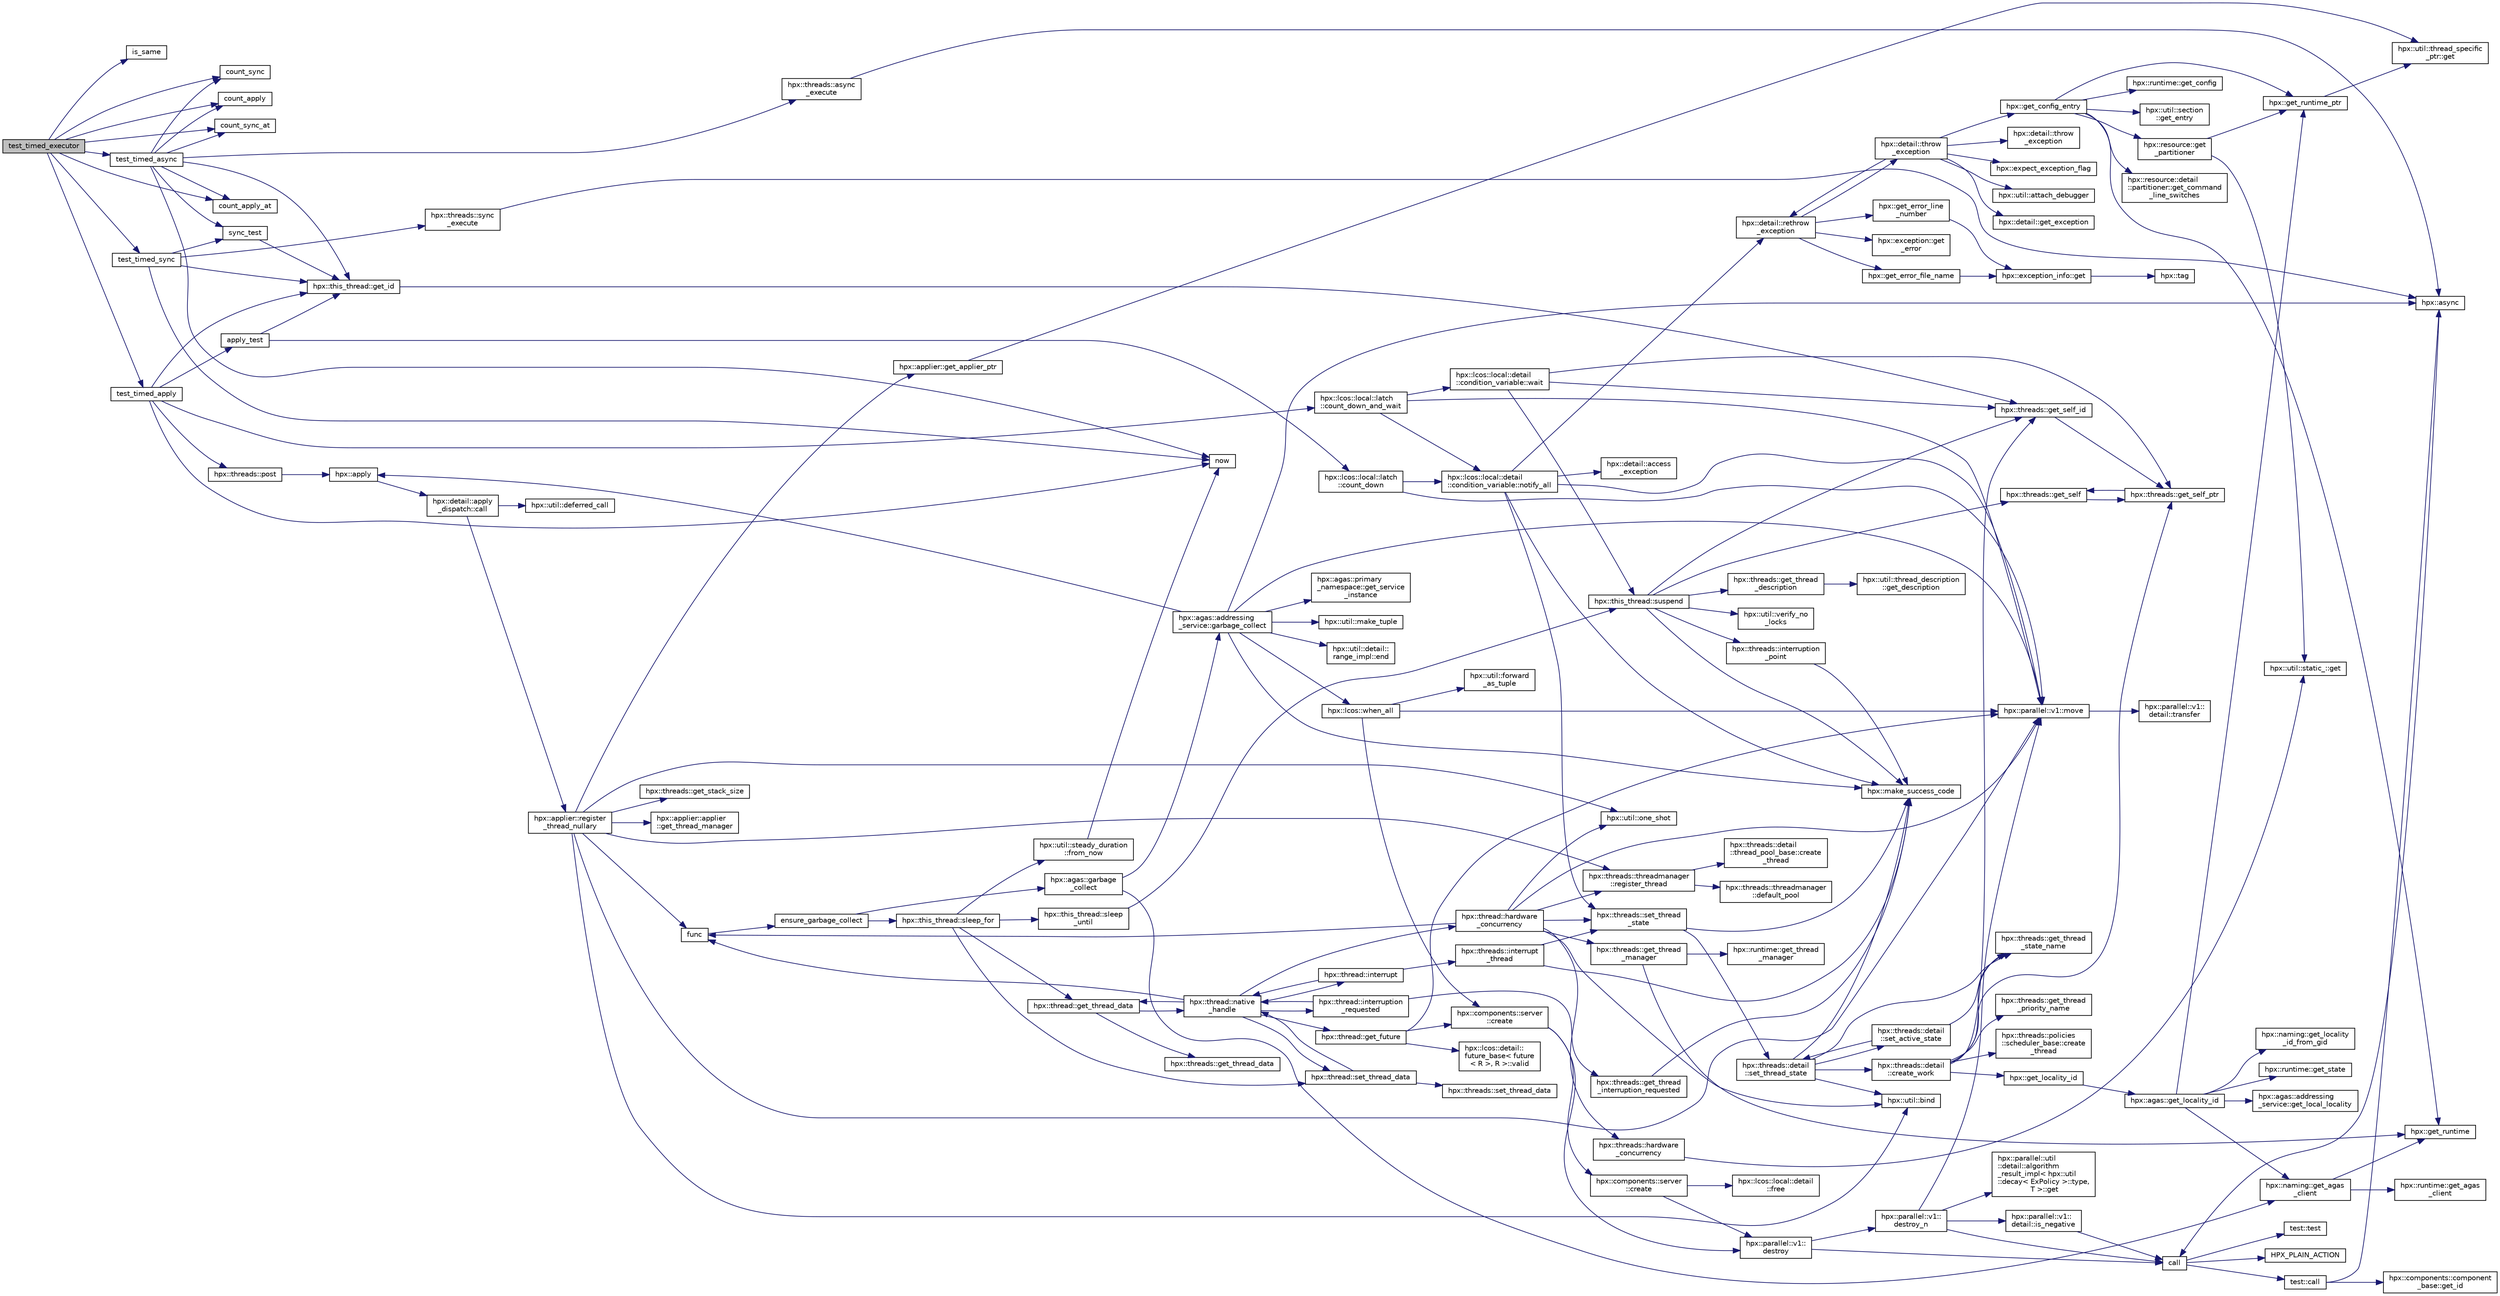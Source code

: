 digraph "test_timed_executor"
{
  edge [fontname="Helvetica",fontsize="10",labelfontname="Helvetica",labelfontsize="10"];
  node [fontname="Helvetica",fontsize="10",shape=record];
  rankdir="LR";
  Node219 [label="test_timed_executor",height=0.2,width=0.4,color="black", fillcolor="grey75", style="filled", fontcolor="black"];
  Node219 -> Node220 [color="midnightblue",fontsize="10",style="solid",fontname="Helvetica"];
  Node220 [label="is_same",height=0.2,width=0.4,color="black", fillcolor="white", style="filled",URL="$dc/d9b/cxx11__function__template__default__args_8cpp.html#a6f89070a65b8f485253d68bfebb79b26"];
  Node219 -> Node221 [color="midnightblue",fontsize="10",style="solid",fontname="Helvetica"];
  Node221 [label="count_sync",height=0.2,width=0.4,color="black", fillcolor="white", style="filled",URL="$d0/dc2/minimal__timed__sync__executor_8cpp.html#a1529cb29e9f7f03a49affd71bf6e8130"];
  Node219 -> Node222 [color="midnightblue",fontsize="10",style="solid",fontname="Helvetica"];
  Node222 [label="count_apply",height=0.2,width=0.4,color="black", fillcolor="white", style="filled",URL="$d0/dc2/minimal__timed__sync__executor_8cpp.html#a7136ebd20451d7ed187079722cc92aaa"];
  Node219 -> Node223 [color="midnightblue",fontsize="10",style="solid",fontname="Helvetica"];
  Node223 [label="count_sync_at",height=0.2,width=0.4,color="black", fillcolor="white", style="filled",URL="$d0/dc2/minimal__timed__sync__executor_8cpp.html#a17c907df961643c3ab9f9d13aa050aa3"];
  Node219 -> Node224 [color="midnightblue",fontsize="10",style="solid",fontname="Helvetica"];
  Node224 [label="count_apply_at",height=0.2,width=0.4,color="black", fillcolor="white", style="filled",URL="$d0/dc2/minimal__timed__sync__executor_8cpp.html#a47319bcf365d142aae0265be759ee353"];
  Node219 -> Node225 [color="midnightblue",fontsize="10",style="solid",fontname="Helvetica"];
  Node225 [label="test_timed_apply",height=0.2,width=0.4,color="black", fillcolor="white", style="filled",URL="$d0/dc2/minimal__timed__sync__executor_8cpp.html#a4efa415d3bbbec720c16e167505810e9"];
  Node225 -> Node226 [color="midnightblue",fontsize="10",style="solid",fontname="Helvetica"];
  Node226 [label="hpx::threads::post",height=0.2,width=0.4,color="black", fillcolor="white", style="filled",URL="$d7/d28/namespacehpx_1_1threads.html#afab2aa23b3ae91fb9607750081eb60c6"];
  Node226 -> Node227 [color="midnightblue",fontsize="10",style="solid",fontname="Helvetica"];
  Node227 [label="hpx::apply",height=0.2,width=0.4,color="black", fillcolor="white", style="filled",URL="$d8/d83/namespacehpx.html#aa87762f0db0731d385f3fdfdb25d59fc"];
  Node227 -> Node228 [color="midnightblue",fontsize="10",style="solid",fontname="Helvetica"];
  Node228 [label="hpx::detail::apply\l_dispatch::call",height=0.2,width=0.4,color="black", fillcolor="white", style="filled",URL="$db/de8/structhpx_1_1detail_1_1apply__dispatch.html#a0755fab16d281e74bcff0f8045be9459"];
  Node228 -> Node229 [color="midnightblue",fontsize="10",style="solid",fontname="Helvetica"];
  Node229 [label="hpx::applier::register\l_thread_nullary",height=0.2,width=0.4,color="black", fillcolor="white", style="filled",URL="$d8/dcb/namespacehpx_1_1applier.html#a401cd1145927e58d74d1eb52aaccd936"];
  Node229 -> Node230 [color="midnightblue",fontsize="10",style="solid",fontname="Helvetica"];
  Node230 [label="hpx::applier::get_applier_ptr",height=0.2,width=0.4,color="black", fillcolor="white", style="filled",URL="$d8/dcb/namespacehpx_1_1applier.html#a617483cf2b77ad3a0aa428ade7b35299"];
  Node230 -> Node231 [color="midnightblue",fontsize="10",style="solid",fontname="Helvetica"];
  Node231 [label="hpx::util::thread_specific\l_ptr::get",height=0.2,width=0.4,color="black", fillcolor="white", style="filled",URL="$d4/d4c/structhpx_1_1util_1_1thread__specific__ptr.html#a3b27d8520710478aa41d1f74206bdba9"];
  Node229 -> Node232 [color="midnightblue",fontsize="10",style="solid",fontname="Helvetica"];
  Node232 [label="func",height=0.2,width=0.4,color="black", fillcolor="white", style="filled",URL="$d8/dfd/id__type__ref__counting__1032_8cpp.html#ab811b86ea5107ffb3351fcaa29d2c652"];
  Node232 -> Node233 [color="midnightblue",fontsize="10",style="solid",fontname="Helvetica"];
  Node233 [label="ensure_garbage_collect",height=0.2,width=0.4,color="black", fillcolor="white", style="filled",URL="$d8/dfd/id__type__ref__counting__1032_8cpp.html#a5264b94bf7c262ac0e521fb290d476d5"];
  Node233 -> Node234 [color="midnightblue",fontsize="10",style="solid",fontname="Helvetica"];
  Node234 [label="hpx::this_thread::sleep_for",height=0.2,width=0.4,color="black", fillcolor="white", style="filled",URL="$d9/d52/namespacehpx_1_1this__thread.html#afc042a5a5fa52eef2d1d177a343435cf"];
  Node234 -> Node235 [color="midnightblue",fontsize="10",style="solid",fontname="Helvetica"];
  Node235 [label="hpx::this_thread::sleep\l_until",height=0.2,width=0.4,color="black", fillcolor="white", style="filled",URL="$d9/d52/namespacehpx_1_1this__thread.html#ae12a853980115b23ff0ab8ca06622658"];
  Node235 -> Node236 [color="midnightblue",fontsize="10",style="solid",fontname="Helvetica"];
  Node236 [label="hpx::this_thread::suspend",height=0.2,width=0.4,color="black", fillcolor="white", style="filled",URL="$d9/d52/namespacehpx_1_1this__thread.html#aca220026fb3014c0881d129fe31c0073"];
  Node236 -> Node237 [color="midnightblue",fontsize="10",style="solid",fontname="Helvetica"];
  Node237 [label="hpx::threads::get_self",height=0.2,width=0.4,color="black", fillcolor="white", style="filled",URL="$d7/d28/namespacehpx_1_1threads.html#a07daf4d6d29233f20d66d41ab7b5b8e8"];
  Node237 -> Node238 [color="midnightblue",fontsize="10",style="solid",fontname="Helvetica"];
  Node238 [label="hpx::threads::get_self_ptr",height=0.2,width=0.4,color="black", fillcolor="white", style="filled",URL="$d7/d28/namespacehpx_1_1threads.html#a22877ae347ad884cde3a51397dad6c53"];
  Node238 -> Node237 [color="midnightblue",fontsize="10",style="solid",fontname="Helvetica"];
  Node236 -> Node239 [color="midnightblue",fontsize="10",style="solid",fontname="Helvetica"];
  Node239 [label="hpx::threads::get_self_id",height=0.2,width=0.4,color="black", fillcolor="white", style="filled",URL="$d7/d28/namespacehpx_1_1threads.html#afafe0f900b9fac3d4ed3c747625c1cfe"];
  Node239 -> Node238 [color="midnightblue",fontsize="10",style="solid",fontname="Helvetica"];
  Node236 -> Node240 [color="midnightblue",fontsize="10",style="solid",fontname="Helvetica"];
  Node240 [label="hpx::threads::interruption\l_point",height=0.2,width=0.4,color="black", fillcolor="white", style="filled",URL="$d7/d28/namespacehpx_1_1threads.html#ada6ec56a12b050707311d8c628089059"];
  Node240 -> Node241 [color="midnightblue",fontsize="10",style="solid",fontname="Helvetica"];
  Node241 [label="hpx::make_success_code",height=0.2,width=0.4,color="black", fillcolor="white", style="filled",URL="$d8/d83/namespacehpx.html#a0e8512a8f49e2a6c8185061181419d8f",tooltip="Returns error_code(hpx::success, \"success\", mode). "];
  Node236 -> Node242 [color="midnightblue",fontsize="10",style="solid",fontname="Helvetica"];
  Node242 [label="hpx::util::verify_no\l_locks",height=0.2,width=0.4,color="black", fillcolor="white", style="filled",URL="$df/dad/namespacehpx_1_1util.html#ae0e1837ee6f09b79b26c2e788d2e9fc9"];
  Node236 -> Node243 [color="midnightblue",fontsize="10",style="solid",fontname="Helvetica"];
  Node243 [label="hpx::threads::get_thread\l_description",height=0.2,width=0.4,color="black", fillcolor="white", style="filled",URL="$d7/d28/namespacehpx_1_1threads.html#a42fc18a7a680f4e8bc633a4b4c956701"];
  Node243 -> Node244 [color="midnightblue",fontsize="10",style="solid",fontname="Helvetica"];
  Node244 [label="hpx::util::thread_description\l::get_description",height=0.2,width=0.4,color="black", fillcolor="white", style="filled",URL="$df/d9e/structhpx_1_1util_1_1thread__description.html#a8c834e14eca6eb228188022577f9f952"];
  Node236 -> Node241 [color="midnightblue",fontsize="10",style="solid",fontname="Helvetica"];
  Node234 -> Node245 [color="midnightblue",fontsize="10",style="solid",fontname="Helvetica"];
  Node245 [label="hpx::util::steady_duration\l::from_now",height=0.2,width=0.4,color="black", fillcolor="white", style="filled",URL="$d9/d4f/classhpx_1_1util_1_1steady__duration.html#a0132206d767cd0f7395507b40111a153"];
  Node245 -> Node246 [color="midnightblue",fontsize="10",style="solid",fontname="Helvetica"];
  Node246 [label="now",height=0.2,width=0.4,color="black", fillcolor="white", style="filled",URL="$de/db3/1d__stencil__1__omp_8cpp.html#a89e9667753dccfac455bd37a7a3a7b16"];
  Node234 -> Node247 [color="midnightblue",fontsize="10",style="solid",fontname="Helvetica"];
  Node247 [label="hpx::thread::get_thread_data",height=0.2,width=0.4,color="black", fillcolor="white", style="filled",URL="$de/d9b/classhpx_1_1thread.html#a4535ef82cec3b953d2c941d20e3e3904"];
  Node247 -> Node248 [color="midnightblue",fontsize="10",style="solid",fontname="Helvetica"];
  Node248 [label="hpx::threads::get_thread_data",height=0.2,width=0.4,color="black", fillcolor="white", style="filled",URL="$d7/d28/namespacehpx_1_1threads.html#a8737931ff6303807225f735b2b384ae4"];
  Node247 -> Node249 [color="midnightblue",fontsize="10",style="solid",fontname="Helvetica"];
  Node249 [label="hpx::thread::native\l_handle",height=0.2,width=0.4,color="black", fillcolor="white", style="filled",URL="$de/d9b/classhpx_1_1thread.html#acf48190d264ab64c1c4ec99d0b421b5a"];
  Node249 -> Node250 [color="midnightblue",fontsize="10",style="solid",fontname="Helvetica"];
  Node250 [label="hpx::thread::hardware\l_concurrency",height=0.2,width=0.4,color="black", fillcolor="white", style="filled",URL="$de/d9b/classhpx_1_1thread.html#a8e4fff210e02485ba493bc3a2a956c03"];
  Node250 -> Node251 [color="midnightblue",fontsize="10",style="solid",fontname="Helvetica"];
  Node251 [label="hpx::threads::hardware\l_concurrency",height=0.2,width=0.4,color="black", fillcolor="white", style="filled",URL="$d7/d28/namespacehpx_1_1threads.html#aa8752a235478d2ad7b5ac467b63ab527"];
  Node251 -> Node252 [color="midnightblue",fontsize="10",style="solid",fontname="Helvetica"];
  Node252 [label="hpx::util::static_::get",height=0.2,width=0.4,color="black", fillcolor="white", style="filled",URL="$d3/dbb/structhpx_1_1util_1_1static__.html#a2967c633948a3bf17a3b5405ef5a8318"];
  Node250 -> Node232 [color="midnightblue",fontsize="10",style="solid",fontname="Helvetica"];
  Node250 -> Node253 [color="midnightblue",fontsize="10",style="solid",fontname="Helvetica"];
  Node253 [label="hpx::util::bind",height=0.2,width=0.4,color="black", fillcolor="white", style="filled",URL="$df/dad/namespacehpx_1_1util.html#ad844caedf82a0173d6909d910c3e48c6"];
  Node250 -> Node254 [color="midnightblue",fontsize="10",style="solid",fontname="Helvetica"];
  Node254 [label="hpx::util::one_shot",height=0.2,width=0.4,color="black", fillcolor="white", style="filled",URL="$df/dad/namespacehpx_1_1util.html#a273e61be42a72415291e0ec0a4f28c7a"];
  Node250 -> Node255 [color="midnightblue",fontsize="10",style="solid",fontname="Helvetica"];
  Node255 [label="hpx::parallel::v1::move",height=0.2,width=0.4,color="black", fillcolor="white", style="filled",URL="$db/db9/namespacehpx_1_1parallel_1_1v1.html#aa7c4ede081ce786c9d1eb1adff495cfc"];
  Node255 -> Node256 [color="midnightblue",fontsize="10",style="solid",fontname="Helvetica"];
  Node256 [label="hpx::parallel::v1::\ldetail::transfer",height=0.2,width=0.4,color="black", fillcolor="white", style="filled",URL="$d2/ddd/namespacehpx_1_1parallel_1_1v1_1_1detail.html#ab1b56a05e1885ca7cc7ffa1804dd2f3c"];
  Node250 -> Node257 [color="midnightblue",fontsize="10",style="solid",fontname="Helvetica"];
  Node257 [label="hpx::threads::get_thread\l_manager",height=0.2,width=0.4,color="black", fillcolor="white", style="filled",URL="$d7/d28/namespacehpx_1_1threads.html#a076973c3a53beadde7d967e22c4f6cce"];
  Node257 -> Node258 [color="midnightblue",fontsize="10",style="solid",fontname="Helvetica"];
  Node258 [label="hpx::get_runtime",height=0.2,width=0.4,color="black", fillcolor="white", style="filled",URL="$d8/d83/namespacehpx.html#aef902cc6c7dd3b9fbadf34d1e850a070"];
  Node257 -> Node259 [color="midnightblue",fontsize="10",style="solid",fontname="Helvetica"];
  Node259 [label="hpx::runtime::get_thread\l_manager",height=0.2,width=0.4,color="black", fillcolor="white", style="filled",URL="$d0/d7b/classhpx_1_1runtime.html#a865b12d57fcd44a8d3dda3e35414f563"];
  Node250 -> Node260 [color="midnightblue",fontsize="10",style="solid",fontname="Helvetica"];
  Node260 [label="hpx::threads::threadmanager\l::register_thread",height=0.2,width=0.4,color="black", fillcolor="white", style="filled",URL="$d5/daa/classhpx_1_1threads_1_1threadmanager.html#a7f79c7578e08a60ca45eb276ce8133d8"];
  Node260 -> Node261 [color="midnightblue",fontsize="10",style="solid",fontname="Helvetica"];
  Node261 [label="hpx::threads::threadmanager\l::default_pool",height=0.2,width=0.4,color="black", fillcolor="white", style="filled",URL="$d5/daa/classhpx_1_1threads_1_1threadmanager.html#a851f067d03b5dd1c5e6a9a6a841e05df"];
  Node260 -> Node262 [color="midnightblue",fontsize="10",style="solid",fontname="Helvetica"];
  Node262 [label="hpx::threads::detail\l::thread_pool_base::create\l_thread",height=0.2,width=0.4,color="black", fillcolor="white", style="filled",URL="$de/dae/classhpx_1_1threads_1_1detail_1_1thread__pool__base.html#ad35d3779eef6f4528e62a26d71b34b34"];
  Node250 -> Node263 [color="midnightblue",fontsize="10",style="solid",fontname="Helvetica"];
  Node263 [label="hpx::threads::set_thread\l_state",height=0.2,width=0.4,color="black", fillcolor="white", style="filled",URL="$d7/d28/namespacehpx_1_1threads.html#ac0690ad16ad778bcc79dcd727cc33025",tooltip="Set the thread state of the thread referenced by the thread_id id. "];
  Node263 -> Node241 [color="midnightblue",fontsize="10",style="solid",fontname="Helvetica"];
  Node263 -> Node264 [color="midnightblue",fontsize="10",style="solid",fontname="Helvetica"];
  Node264 [label="hpx::threads::detail\l::set_thread_state",height=0.2,width=0.4,color="black", fillcolor="white", style="filled",URL="$d2/dd1/namespacehpx_1_1threads_1_1detail.html#af85ddc854c4a149bf1738eb1b111b9ab"];
  Node264 -> Node265 [color="midnightblue",fontsize="10",style="solid",fontname="Helvetica"];
  Node265 [label="hpx::threads::get_thread\l_state_name",height=0.2,width=0.4,color="black", fillcolor="white", style="filled",URL="$d7/d28/namespacehpx_1_1threads.html#a26f91ea8d2195f165c033241c5cd11db"];
  Node264 -> Node241 [color="midnightblue",fontsize="10",style="solid",fontname="Helvetica"];
  Node264 -> Node253 [color="midnightblue",fontsize="10",style="solid",fontname="Helvetica"];
  Node264 -> Node266 [color="midnightblue",fontsize="10",style="solid",fontname="Helvetica"];
  Node266 [label="hpx::threads::detail\l::set_active_state",height=0.2,width=0.4,color="black", fillcolor="white", style="filled",URL="$d2/dd1/namespacehpx_1_1threads_1_1detail.html#a45884a5bf04ad66a4f259231a3947e76"];
  Node266 -> Node265 [color="midnightblue",fontsize="10",style="solid",fontname="Helvetica"];
  Node266 -> Node264 [color="midnightblue",fontsize="10",style="solid",fontname="Helvetica"];
  Node264 -> Node267 [color="midnightblue",fontsize="10",style="solid",fontname="Helvetica"];
  Node267 [label="hpx::threads::detail\l::create_work",height=0.2,width=0.4,color="black", fillcolor="white", style="filled",URL="$d2/dd1/namespacehpx_1_1threads_1_1detail.html#ae22384a3c1b1a1940032fad068fb54b1"];
  Node267 -> Node265 [color="midnightblue",fontsize="10",style="solid",fontname="Helvetica"];
  Node267 -> Node268 [color="midnightblue",fontsize="10",style="solid",fontname="Helvetica"];
  Node268 [label="hpx::threads::get_thread\l_priority_name",height=0.2,width=0.4,color="black", fillcolor="white", style="filled",URL="$d7/d28/namespacehpx_1_1threads.html#a9c6b2fec0c1cf5b06ff83ce756ca6d42"];
  Node267 -> Node238 [color="midnightblue",fontsize="10",style="solid",fontname="Helvetica"];
  Node267 -> Node239 [color="midnightblue",fontsize="10",style="solid",fontname="Helvetica"];
  Node267 -> Node269 [color="midnightblue",fontsize="10",style="solid",fontname="Helvetica"];
  Node269 [label="hpx::get_locality_id",height=0.2,width=0.4,color="black", fillcolor="white", style="filled",URL="$d8/d83/namespacehpx.html#a158d7c54a657bb364c1704033010697b",tooltip="Return the number of the locality this function is being called from. "];
  Node269 -> Node270 [color="midnightblue",fontsize="10",style="solid",fontname="Helvetica"];
  Node270 [label="hpx::agas::get_locality_id",height=0.2,width=0.4,color="black", fillcolor="white", style="filled",URL="$dc/d54/namespacehpx_1_1agas.html#a491cc2ddecdf0f1a9129900caa6a4d3e"];
  Node270 -> Node271 [color="midnightblue",fontsize="10",style="solid",fontname="Helvetica"];
  Node271 [label="hpx::get_runtime_ptr",height=0.2,width=0.4,color="black", fillcolor="white", style="filled",URL="$d8/d83/namespacehpx.html#af29daf2bb3e01b4d6495a1742b6cce64"];
  Node271 -> Node231 [color="midnightblue",fontsize="10",style="solid",fontname="Helvetica"];
  Node270 -> Node272 [color="midnightblue",fontsize="10",style="solid",fontname="Helvetica"];
  Node272 [label="hpx::runtime::get_state",height=0.2,width=0.4,color="black", fillcolor="white", style="filled",URL="$d0/d7b/classhpx_1_1runtime.html#ab405f80e060dac95d624520f38b0524c"];
  Node270 -> Node273 [color="midnightblue",fontsize="10",style="solid",fontname="Helvetica"];
  Node273 [label="hpx::naming::get_agas\l_client",height=0.2,width=0.4,color="black", fillcolor="white", style="filled",URL="$d4/dc9/namespacehpx_1_1naming.html#a0408fffd5d34b620712a801b0ae3b032"];
  Node273 -> Node258 [color="midnightblue",fontsize="10",style="solid",fontname="Helvetica"];
  Node273 -> Node274 [color="midnightblue",fontsize="10",style="solid",fontname="Helvetica"];
  Node274 [label="hpx::runtime::get_agas\l_client",height=0.2,width=0.4,color="black", fillcolor="white", style="filled",URL="$d0/d7b/classhpx_1_1runtime.html#aeb5dddd30d6b9861669af8ad44d1a96a"];
  Node270 -> Node275 [color="midnightblue",fontsize="10",style="solid",fontname="Helvetica"];
  Node275 [label="hpx::agas::addressing\l_service::get_local_locality",height=0.2,width=0.4,color="black", fillcolor="white", style="filled",URL="$db/d58/structhpx_1_1agas_1_1addressing__service.html#ab52c19a37c2a7a006c6c15f90ad0539c"];
  Node270 -> Node276 [color="midnightblue",fontsize="10",style="solid",fontname="Helvetica"];
  Node276 [label="hpx::naming::get_locality\l_id_from_gid",height=0.2,width=0.4,color="black", fillcolor="white", style="filled",URL="$d4/dc9/namespacehpx_1_1naming.html#a7fd43037784560bd04fda9b49e33529f"];
  Node267 -> Node277 [color="midnightblue",fontsize="10",style="solid",fontname="Helvetica"];
  Node277 [label="hpx::threads::policies\l::scheduler_base::create\l_thread",height=0.2,width=0.4,color="black", fillcolor="white", style="filled",URL="$dd/d7e/structhpx_1_1threads_1_1policies_1_1scheduler__base.html#ad3b05cd7f363cc8e8410ce368c3794e0"];
  Node249 -> Node278 [color="midnightblue",fontsize="10",style="solid",fontname="Helvetica"];
  Node278 [label="hpx::thread::interrupt",height=0.2,width=0.4,color="black", fillcolor="white", style="filled",URL="$de/d9b/classhpx_1_1thread.html#ac34d0d033aa743c476a79dbc2e1a8a39"];
  Node278 -> Node279 [color="midnightblue",fontsize="10",style="solid",fontname="Helvetica"];
  Node279 [label="hpx::threads::interrupt\l_thread",height=0.2,width=0.4,color="black", fillcolor="white", style="filled",URL="$d7/d28/namespacehpx_1_1threads.html#a6bdda1a2aab61b9b13d274b5155d7e73"];
  Node279 -> Node241 [color="midnightblue",fontsize="10",style="solid",fontname="Helvetica"];
  Node279 -> Node263 [color="midnightblue",fontsize="10",style="solid",fontname="Helvetica"];
  Node278 -> Node249 [color="midnightblue",fontsize="10",style="solid",fontname="Helvetica"];
  Node249 -> Node280 [color="midnightblue",fontsize="10",style="solid",fontname="Helvetica"];
  Node280 [label="hpx::thread::interruption\l_requested",height=0.2,width=0.4,color="black", fillcolor="white", style="filled",URL="$de/d9b/classhpx_1_1thread.html#a33276bb4c20bbb0b1978944e18ef71b8"];
  Node280 -> Node281 [color="midnightblue",fontsize="10",style="solid",fontname="Helvetica"];
  Node281 [label="hpx::threads::get_thread\l_interruption_requested",height=0.2,width=0.4,color="black", fillcolor="white", style="filled",URL="$d7/d28/namespacehpx_1_1threads.html#ae64a7fdb8b5c8bac7be0c8282672a03b"];
  Node281 -> Node241 [color="midnightblue",fontsize="10",style="solid",fontname="Helvetica"];
  Node280 -> Node249 [color="midnightblue",fontsize="10",style="solid",fontname="Helvetica"];
  Node249 -> Node282 [color="midnightblue",fontsize="10",style="solid",fontname="Helvetica"];
  Node282 [label="hpx::thread::get_future",height=0.2,width=0.4,color="black", fillcolor="white", style="filled",URL="$de/d9b/classhpx_1_1thread.html#a87fdb0d8da826366fc190ed224900a64"];
  Node282 -> Node283 [color="midnightblue",fontsize="10",style="solid",fontname="Helvetica"];
  Node283 [label="hpx::lcos::detail::\lfuture_base\< future\l\< R \>, R \>::valid",height=0.2,width=0.4,color="black", fillcolor="white", style="filled",URL="$d5/dd7/classhpx_1_1lcos_1_1detail_1_1future__base.html#aaf7beb7374815614363033bd96573e75"];
  Node282 -> Node284 [color="midnightblue",fontsize="10",style="solid",fontname="Helvetica"];
  Node284 [label="hpx::components::server\l::create",height=0.2,width=0.4,color="black", fillcolor="white", style="filled",URL="$d2/da2/namespacehpx_1_1components_1_1server.html#ac776c89f3d68ceb910e8cee9fa937ab4",tooltip="Create arrays of components using their default constructor. "];
  Node284 -> Node285 [color="midnightblue",fontsize="10",style="solid",fontname="Helvetica"];
  Node285 [label="hpx::components::server\l::create",height=0.2,width=0.4,color="black", fillcolor="white", style="filled",URL="$d2/da2/namespacehpx_1_1components_1_1server.html#a77d26de181c97b444565e230577981bd"];
  Node285 -> Node286 [color="midnightblue",fontsize="10",style="solid",fontname="Helvetica"];
  Node286 [label="hpx::lcos::local::detail\l::free",height=0.2,width=0.4,color="black", fillcolor="white", style="filled",URL="$d4/dcb/namespacehpx_1_1lcos_1_1local_1_1detail.html#a55a940f019734e9bb045dc123cd80e48"];
  Node285 -> Node287 [color="midnightblue",fontsize="10",style="solid",fontname="Helvetica"];
  Node287 [label="hpx::parallel::v1::\ldestroy",height=0.2,width=0.4,color="black", fillcolor="white", style="filled",URL="$db/db9/namespacehpx_1_1parallel_1_1v1.html#acf303558375048e8a7cc9a2c2e09477f"];
  Node287 -> Node288 [color="midnightblue",fontsize="10",style="solid",fontname="Helvetica"];
  Node288 [label="call",height=0.2,width=0.4,color="black", fillcolor="white", style="filled",URL="$d2/d67/promise__1620_8cpp.html#a58357f0b82bc761e1d0b9091ed563a70"];
  Node288 -> Node289 [color="midnightblue",fontsize="10",style="solid",fontname="Helvetica"];
  Node289 [label="test::test",height=0.2,width=0.4,color="black", fillcolor="white", style="filled",URL="$d8/d89/structtest.html#ab42d5ece712d716b04cb3f686f297a26"];
  Node288 -> Node290 [color="midnightblue",fontsize="10",style="solid",fontname="Helvetica"];
  Node290 [label="HPX_PLAIN_ACTION",height=0.2,width=0.4,color="black", fillcolor="white", style="filled",URL="$d2/d67/promise__1620_8cpp.html#ab96aab827a4b1fcaf66cfe0ba83fef23"];
  Node288 -> Node291 [color="midnightblue",fontsize="10",style="solid",fontname="Helvetica"];
  Node291 [label="test::call",height=0.2,width=0.4,color="black", fillcolor="white", style="filled",URL="$d8/d89/structtest.html#aeb29e7ed6518b9426ccf1344c52620ae"];
  Node291 -> Node292 [color="midnightblue",fontsize="10",style="solid",fontname="Helvetica"];
  Node292 [label="hpx::async",height=0.2,width=0.4,color="black", fillcolor="white", style="filled",URL="$d8/d83/namespacehpx.html#acb7d8e37b73b823956ce144f9a57eaa4"];
  Node292 -> Node288 [color="midnightblue",fontsize="10",style="solid",fontname="Helvetica"];
  Node291 -> Node293 [color="midnightblue",fontsize="10",style="solid",fontname="Helvetica"];
  Node293 [label="hpx::components::component\l_base::get_id",height=0.2,width=0.4,color="black", fillcolor="white", style="filled",URL="$d2/de6/classhpx_1_1components_1_1component__base.html#a4c8fd93514039bdf01c48d66d82b19cd"];
  Node287 -> Node294 [color="midnightblue",fontsize="10",style="solid",fontname="Helvetica"];
  Node294 [label="hpx::parallel::v1::\ldestroy_n",height=0.2,width=0.4,color="black", fillcolor="white", style="filled",URL="$db/db9/namespacehpx_1_1parallel_1_1v1.html#a71d0691132a300690163f5636bcd5bd3"];
  Node294 -> Node295 [color="midnightblue",fontsize="10",style="solid",fontname="Helvetica"];
  Node295 [label="hpx::parallel::v1::\ldetail::is_negative",height=0.2,width=0.4,color="black", fillcolor="white", style="filled",URL="$d2/ddd/namespacehpx_1_1parallel_1_1v1_1_1detail.html#adf2e40fc4b20ad0fd442ee3118a4d527"];
  Node295 -> Node288 [color="midnightblue",fontsize="10",style="solid",fontname="Helvetica"];
  Node294 -> Node296 [color="midnightblue",fontsize="10",style="solid",fontname="Helvetica"];
  Node296 [label="hpx::parallel::util\l::detail::algorithm\l_result_impl\< hpx::util\l::decay\< ExPolicy \>::type,\l T \>::get",height=0.2,width=0.4,color="black", fillcolor="white", style="filled",URL="$d2/d42/structhpx_1_1parallel_1_1util_1_1detail_1_1algorithm__result__impl.html#ab5b051e8ec74eff5e0e62fd63f5d377e"];
  Node294 -> Node255 [color="midnightblue",fontsize="10",style="solid",fontname="Helvetica"];
  Node294 -> Node288 [color="midnightblue",fontsize="10",style="solid",fontname="Helvetica"];
  Node284 -> Node287 [color="midnightblue",fontsize="10",style="solid",fontname="Helvetica"];
  Node282 -> Node255 [color="midnightblue",fontsize="10",style="solid",fontname="Helvetica"];
  Node249 -> Node247 [color="midnightblue",fontsize="10",style="solid",fontname="Helvetica"];
  Node249 -> Node297 [color="midnightblue",fontsize="10",style="solid",fontname="Helvetica"];
  Node297 [label="hpx::thread::set_thread_data",height=0.2,width=0.4,color="black", fillcolor="white", style="filled",URL="$de/d9b/classhpx_1_1thread.html#a7317a3cf5251f3b33c990449570d4cea"];
  Node297 -> Node298 [color="midnightblue",fontsize="10",style="solid",fontname="Helvetica"];
  Node298 [label="hpx::threads::set_thread_data",height=0.2,width=0.4,color="black", fillcolor="white", style="filled",URL="$d7/d28/namespacehpx_1_1threads.html#a00a625acc149fce3ae38e4340454acf7"];
  Node297 -> Node249 [color="midnightblue",fontsize="10",style="solid",fontname="Helvetica"];
  Node249 -> Node232 [color="midnightblue",fontsize="10",style="solid",fontname="Helvetica"];
  Node234 -> Node297 [color="midnightblue",fontsize="10",style="solid",fontname="Helvetica"];
  Node233 -> Node299 [color="midnightblue",fontsize="10",style="solid",fontname="Helvetica"];
  Node299 [label="hpx::agas::garbage\l_collect",height=0.2,width=0.4,color="black", fillcolor="white", style="filled",URL="$dc/d54/namespacehpx_1_1agas.html#a951337adc4f9bd6df00a50737468e911"];
  Node299 -> Node273 [color="midnightblue",fontsize="10",style="solid",fontname="Helvetica"];
  Node299 -> Node300 [color="midnightblue",fontsize="10",style="solid",fontname="Helvetica"];
  Node300 [label="hpx::agas::addressing\l_service::garbage_collect",height=0.2,width=0.4,color="black", fillcolor="white", style="filled",URL="$db/d58/structhpx_1_1agas_1_1addressing__service.html#a87dcae0eacf6e62d5103ebf516d86f63"];
  Node300 -> Node241 [color="midnightblue",fontsize="10",style="solid",fontname="Helvetica"];
  Node300 -> Node301 [color="midnightblue",fontsize="10",style="solid",fontname="Helvetica"];
  Node301 [label="hpx::agas::primary\l_namespace::get_service\l_instance",height=0.2,width=0.4,color="black", fillcolor="white", style="filled",URL="$d1/d43/structhpx_1_1agas_1_1primary__namespace.html#a7630ff0f30ff8c23b13b4672c5350e2e"];
  Node300 -> Node302 [color="midnightblue",fontsize="10",style="solid",fontname="Helvetica"];
  Node302 [label="hpx::util::make_tuple",height=0.2,width=0.4,color="black", fillcolor="white", style="filled",URL="$df/dad/namespacehpx_1_1util.html#a06fa74211a987d208e013f400a9f5328"];
  Node300 -> Node303 [color="midnightblue",fontsize="10",style="solid",fontname="Helvetica"];
  Node303 [label="hpx::util::detail::\lrange_impl::end",height=0.2,width=0.4,color="black", fillcolor="white", style="filled",URL="$d4/d4a/namespacehpx_1_1util_1_1detail_1_1range__impl.html#afb2ea48b0902f52ee4d8b764807b4316"];
  Node300 -> Node227 [color="midnightblue",fontsize="10",style="solid",fontname="Helvetica"];
  Node300 -> Node255 [color="midnightblue",fontsize="10",style="solid",fontname="Helvetica"];
  Node300 -> Node292 [color="midnightblue",fontsize="10",style="solid",fontname="Helvetica"];
  Node300 -> Node304 [color="midnightblue",fontsize="10",style="solid",fontname="Helvetica"];
  Node304 [label="hpx::lcos::when_all",height=0.2,width=0.4,color="black", fillcolor="white", style="filled",URL="$d2/dc9/namespacehpx_1_1lcos.html#a1a6fb024d8690923fb185d5aee204d54"];
  Node304 -> Node305 [color="midnightblue",fontsize="10",style="solid",fontname="Helvetica"];
  Node305 [label="hpx::util::forward\l_as_tuple",height=0.2,width=0.4,color="black", fillcolor="white", style="filled",URL="$df/dad/namespacehpx_1_1util.html#ab7c31e3f24c3302a4f67b6735a6fa597"];
  Node304 -> Node255 [color="midnightblue",fontsize="10",style="solid",fontname="Helvetica"];
  Node304 -> Node284 [color="midnightblue",fontsize="10",style="solid",fontname="Helvetica"];
  Node229 -> Node253 [color="midnightblue",fontsize="10",style="solid",fontname="Helvetica"];
  Node229 -> Node254 [color="midnightblue",fontsize="10",style="solid",fontname="Helvetica"];
  Node229 -> Node255 [color="midnightblue",fontsize="10",style="solid",fontname="Helvetica"];
  Node229 -> Node306 [color="midnightblue",fontsize="10",style="solid",fontname="Helvetica"];
  Node306 [label="hpx::threads::get_stack_size",height=0.2,width=0.4,color="black", fillcolor="white", style="filled",URL="$d7/d28/namespacehpx_1_1threads.html#af597241b3c2785150be206737ca04aa6",tooltip="The get_stack_size function is part of the thread related API. It. "];
  Node229 -> Node307 [color="midnightblue",fontsize="10",style="solid",fontname="Helvetica"];
  Node307 [label="hpx::applier::applier\l::get_thread_manager",height=0.2,width=0.4,color="black", fillcolor="white", style="filled",URL="$da/dcb/classhpx_1_1applier_1_1applier.html#acc36d583973701e573be39da97bba866",tooltip="Access the thread-manager instance associated with this applier. "];
  Node229 -> Node260 [color="midnightblue",fontsize="10",style="solid",fontname="Helvetica"];
  Node228 -> Node308 [color="midnightblue",fontsize="10",style="solid",fontname="Helvetica"];
  Node308 [label="hpx::util::deferred_call",height=0.2,width=0.4,color="black", fillcolor="white", style="filled",URL="$df/dad/namespacehpx_1_1util.html#acdded623c658a7a3436f7e76bc9d881c"];
  Node225 -> Node309 [color="midnightblue",fontsize="10",style="solid",fontname="Helvetica"];
  Node309 [label="apply_test",height=0.2,width=0.4,color="black", fillcolor="white", style="filled",URL="$d0/dc2/minimal__timed__sync__executor_8cpp.html#a7e42b6242cfc769ca209a7d7db8e7f16"];
  Node309 -> Node310 [color="midnightblue",fontsize="10",style="solid",fontname="Helvetica"];
  Node310 [label="hpx::this_thread::get_id",height=0.2,width=0.4,color="black", fillcolor="white", style="filled",URL="$d9/d52/namespacehpx_1_1this__thread.html#a7af20818d0b5e9201ab9337d7023d47d"];
  Node310 -> Node239 [color="midnightblue",fontsize="10",style="solid",fontname="Helvetica"];
  Node309 -> Node311 [color="midnightblue",fontsize="10",style="solid",fontname="Helvetica"];
  Node311 [label="hpx::lcos::local::latch\l::count_down",height=0.2,width=0.4,color="black", fillcolor="white", style="filled",URL="$dd/de7/classhpx_1_1lcos_1_1local_1_1latch.html#aef25cea98d12a646af282d0251583d53"];
  Node311 -> Node312 [color="midnightblue",fontsize="10",style="solid",fontname="Helvetica"];
  Node312 [label="hpx::lcos::local::detail\l::condition_variable::notify_all",height=0.2,width=0.4,color="black", fillcolor="white", style="filled",URL="$d2/d39/classhpx_1_1lcos_1_1local_1_1detail_1_1condition__variable.html#adb0b4abe6f75aa3fad397b6a556ff1ae"];
  Node312 -> Node263 [color="midnightblue",fontsize="10",style="solid",fontname="Helvetica"];
  Node312 -> Node255 [color="midnightblue",fontsize="10",style="solid",fontname="Helvetica"];
  Node312 -> Node313 [color="midnightblue",fontsize="10",style="solid",fontname="Helvetica"];
  Node313 [label="hpx::detail::rethrow\l_exception",height=0.2,width=0.4,color="black", fillcolor="white", style="filled",URL="$d5/dbe/namespacehpx_1_1detail.html#aee8c9834a58f5c303ab3458b3b47d557"];
  Node313 -> Node314 [color="midnightblue",fontsize="10",style="solid",fontname="Helvetica"];
  Node314 [label="hpx::detail::throw\l_exception",height=0.2,width=0.4,color="black", fillcolor="white", style="filled",URL="$d5/dbe/namespacehpx_1_1detail.html#a6366f24c7da7fddd56679cb4f108689d"];
  Node314 -> Node315 [color="midnightblue",fontsize="10",style="solid",fontname="Helvetica"];
  Node315 [label="hpx::expect_exception_flag",height=0.2,width=0.4,color="black", fillcolor="white", style="filled",URL="$d8/d83/namespacehpx.html#ab67c753a0a830fd90332e88a18377f90"];
  Node314 -> Node316 [color="midnightblue",fontsize="10",style="solid",fontname="Helvetica"];
  Node316 [label="hpx::get_config_entry",height=0.2,width=0.4,color="black", fillcolor="white", style="filled",URL="$d8/d83/namespacehpx.html#a097240e6744bc8905f708932da401835",tooltip="Retrieve the string value of a configuration entry given by key. "];
  Node316 -> Node271 [color="midnightblue",fontsize="10",style="solid",fontname="Helvetica"];
  Node316 -> Node258 [color="midnightblue",fontsize="10",style="solid",fontname="Helvetica"];
  Node316 -> Node317 [color="midnightblue",fontsize="10",style="solid",fontname="Helvetica"];
  Node317 [label="hpx::runtime::get_config",height=0.2,width=0.4,color="black", fillcolor="white", style="filled",URL="$d0/d7b/classhpx_1_1runtime.html#a0bfe0241e54b1fe1dd4ec181d944de43",tooltip="access configuration information "];
  Node316 -> Node318 [color="midnightblue",fontsize="10",style="solid",fontname="Helvetica"];
  Node318 [label="hpx::util::section\l::get_entry",height=0.2,width=0.4,color="black", fillcolor="white", style="filled",URL="$dd/de4/classhpx_1_1util_1_1section.html#a02ac2ca2a4490347405dec03df46af88"];
  Node316 -> Node319 [color="midnightblue",fontsize="10",style="solid",fontname="Helvetica"];
  Node319 [label="hpx::resource::get\l_partitioner",height=0.2,width=0.4,color="black", fillcolor="white", style="filled",URL="$dd/da5/namespacehpx_1_1resource.html#af91354c369d9a22a00581d6b6da7d0ee"];
  Node319 -> Node252 [color="midnightblue",fontsize="10",style="solid",fontname="Helvetica"];
  Node319 -> Node271 [color="midnightblue",fontsize="10",style="solid",fontname="Helvetica"];
  Node316 -> Node320 [color="midnightblue",fontsize="10",style="solid",fontname="Helvetica"];
  Node320 [label="hpx::resource::detail\l::partitioner::get_command\l_line_switches",height=0.2,width=0.4,color="black", fillcolor="white", style="filled",URL="$d0/dab/classhpx_1_1resource_1_1detail_1_1partitioner.html#a16fe01dd59b2c89bd556788b5713522e"];
  Node314 -> Node321 [color="midnightblue",fontsize="10",style="solid",fontname="Helvetica"];
  Node321 [label="hpx::util::attach_debugger",height=0.2,width=0.4,color="black", fillcolor="white", style="filled",URL="$df/dad/namespacehpx_1_1util.html#a4d53a5f5c04d022a87d71b19af5d14f3"];
  Node314 -> Node313 [color="midnightblue",fontsize="10",style="solid",fontname="Helvetica"];
  Node314 -> Node322 [color="midnightblue",fontsize="10",style="solid",fontname="Helvetica"];
  Node322 [label="hpx::detail::get_exception",height=0.2,width=0.4,color="black", fillcolor="white", style="filled",URL="$d5/dbe/namespacehpx_1_1detail.html#aeddff6225bf1465af33dd657d550796b"];
  Node314 -> Node323 [color="midnightblue",fontsize="10",style="solid",fontname="Helvetica"];
  Node323 [label="hpx::detail::throw\l_exception",height=0.2,width=0.4,color="black", fillcolor="white", style="filled",URL="$d5/dbe/namespacehpx_1_1detail.html#a2ae7ed92c53dbd2adaa2ae33d3433370"];
  Node313 -> Node324 [color="midnightblue",fontsize="10",style="solid",fontname="Helvetica"];
  Node324 [label="hpx::exception::get\l_error",height=0.2,width=0.4,color="black", fillcolor="white", style="filled",URL="$de/d25/classhpx_1_1exception.html#a427fc21f422d4a796cf7e8f7b74c1fe1"];
  Node313 -> Node325 [color="midnightblue",fontsize="10",style="solid",fontname="Helvetica"];
  Node325 [label="hpx::get_error_file_name",height=0.2,width=0.4,color="black", fillcolor="white", style="filled",URL="$d8/d83/namespacehpx.html#a0af92c8ff70bbc40c078ef06a2ff4647",tooltip="Return the (source code) file name of the function from which the exception was thrown. "];
  Node325 -> Node326 [color="midnightblue",fontsize="10",style="solid",fontname="Helvetica"];
  Node326 [label="hpx::exception_info::get",height=0.2,width=0.4,color="black", fillcolor="white", style="filled",URL="$d9/dd9/classhpx_1_1exception__info.html#a5185a3dd356feafdff056cc4004d15b4"];
  Node326 -> Node327 [color="midnightblue",fontsize="10",style="solid",fontname="Helvetica"];
  Node327 [label="hpx::tag",height=0.2,width=0.4,color="black", fillcolor="white", style="filled",URL="$d8/d83/namespacehpx.html#ab8a2c6d15512607b77dc35c2cbffbd24"];
  Node313 -> Node328 [color="midnightblue",fontsize="10",style="solid",fontname="Helvetica"];
  Node328 [label="hpx::get_error_line\l_number",height=0.2,width=0.4,color="black", fillcolor="white", style="filled",URL="$d8/d83/namespacehpx.html#ae0112fceccd5a51798ed81d88906468e",tooltip="Return the line number in the (source code) file of the function from which the exception was thrown..."];
  Node328 -> Node326 [color="midnightblue",fontsize="10",style="solid",fontname="Helvetica"];
  Node312 -> Node329 [color="midnightblue",fontsize="10",style="solid",fontname="Helvetica"];
  Node329 [label="hpx::detail::access\l_exception",height=0.2,width=0.4,color="black", fillcolor="white", style="filled",URL="$d5/dbe/namespacehpx_1_1detail.html#ad5b3b2c9c75cdd2d75f4473c03230643"];
  Node312 -> Node241 [color="midnightblue",fontsize="10",style="solid",fontname="Helvetica"];
  Node311 -> Node255 [color="midnightblue",fontsize="10",style="solid",fontname="Helvetica"];
  Node225 -> Node330 [color="midnightblue",fontsize="10",style="solid",fontname="Helvetica"];
  Node330 [label="hpx::lcos::local::latch\l::count_down_and_wait",height=0.2,width=0.4,color="black", fillcolor="white", style="filled",URL="$dd/de7/classhpx_1_1lcos_1_1local_1_1latch.html#adefe7460a4205b19b2d7db2390673685"];
  Node330 -> Node312 [color="midnightblue",fontsize="10",style="solid",fontname="Helvetica"];
  Node330 -> Node255 [color="midnightblue",fontsize="10",style="solid",fontname="Helvetica"];
  Node330 -> Node331 [color="midnightblue",fontsize="10",style="solid",fontname="Helvetica"];
  Node331 [label="hpx::lcos::local::detail\l::condition_variable::wait",height=0.2,width=0.4,color="black", fillcolor="white", style="filled",URL="$d2/d39/classhpx_1_1lcos_1_1local_1_1detail_1_1condition__variable.html#a50fcaaece7968ab37d3f2e8771afabf9"];
  Node331 -> Node238 [color="midnightblue",fontsize="10",style="solid",fontname="Helvetica"];
  Node331 -> Node239 [color="midnightblue",fontsize="10",style="solid",fontname="Helvetica"];
  Node331 -> Node236 [color="midnightblue",fontsize="10",style="solid",fontname="Helvetica"];
  Node225 -> Node310 [color="midnightblue",fontsize="10",style="solid",fontname="Helvetica"];
  Node225 -> Node246 [color="midnightblue",fontsize="10",style="solid",fontname="Helvetica"];
  Node219 -> Node332 [color="midnightblue",fontsize="10",style="solid",fontname="Helvetica"];
  Node332 [label="test_timed_sync",height=0.2,width=0.4,color="black", fillcolor="white", style="filled",URL="$d0/dc2/minimal__timed__sync__executor_8cpp.html#a72d9987f171e3ee7bdae3ce514e1110d"];
  Node332 -> Node333 [color="midnightblue",fontsize="10",style="solid",fontname="Helvetica"];
  Node333 [label="hpx::threads::sync\l_execute",height=0.2,width=0.4,color="black", fillcolor="white", style="filled",URL="$d7/d28/namespacehpx_1_1threads.html#a6f607e2e583bc62a62e22989b53f5f44"];
  Node333 -> Node292 [color="midnightblue",fontsize="10",style="solid",fontname="Helvetica"];
  Node332 -> Node334 [color="midnightblue",fontsize="10",style="solid",fontname="Helvetica"];
  Node334 [label="sync_test",height=0.2,width=0.4,color="black", fillcolor="white", style="filled",URL="$d0/dc2/minimal__timed__sync__executor_8cpp.html#a0faac6bf6daa6422f48a266a344ecf18"];
  Node334 -> Node310 [color="midnightblue",fontsize="10",style="solid",fontname="Helvetica"];
  Node332 -> Node310 [color="midnightblue",fontsize="10",style="solid",fontname="Helvetica"];
  Node332 -> Node246 [color="midnightblue",fontsize="10",style="solid",fontname="Helvetica"];
  Node219 -> Node335 [color="midnightblue",fontsize="10",style="solid",fontname="Helvetica"];
  Node335 [label="test_timed_async",height=0.2,width=0.4,color="black", fillcolor="white", style="filled",URL="$d0/dc2/minimal__timed__sync__executor_8cpp.html#adb7af2899239b6be78bb363b933ec0b6"];
  Node335 -> Node336 [color="midnightblue",fontsize="10",style="solid",fontname="Helvetica"];
  Node336 [label="hpx::threads::async\l_execute",height=0.2,width=0.4,color="black", fillcolor="white", style="filled",URL="$d7/d28/namespacehpx_1_1threads.html#a6c49fc6d131e6aa7ef6eda2ef52bb920"];
  Node336 -> Node292 [color="midnightblue",fontsize="10",style="solid",fontname="Helvetica"];
  Node335 -> Node334 [color="midnightblue",fontsize="10",style="solid",fontname="Helvetica"];
  Node335 -> Node310 [color="midnightblue",fontsize="10",style="solid",fontname="Helvetica"];
  Node335 -> Node246 [color="midnightblue",fontsize="10",style="solid",fontname="Helvetica"];
  Node335 -> Node221 [color="midnightblue",fontsize="10",style="solid",fontname="Helvetica"];
  Node335 -> Node222 [color="midnightblue",fontsize="10",style="solid",fontname="Helvetica"];
  Node335 -> Node223 [color="midnightblue",fontsize="10",style="solid",fontname="Helvetica"];
  Node335 -> Node224 [color="midnightblue",fontsize="10",style="solid",fontname="Helvetica"];
}
